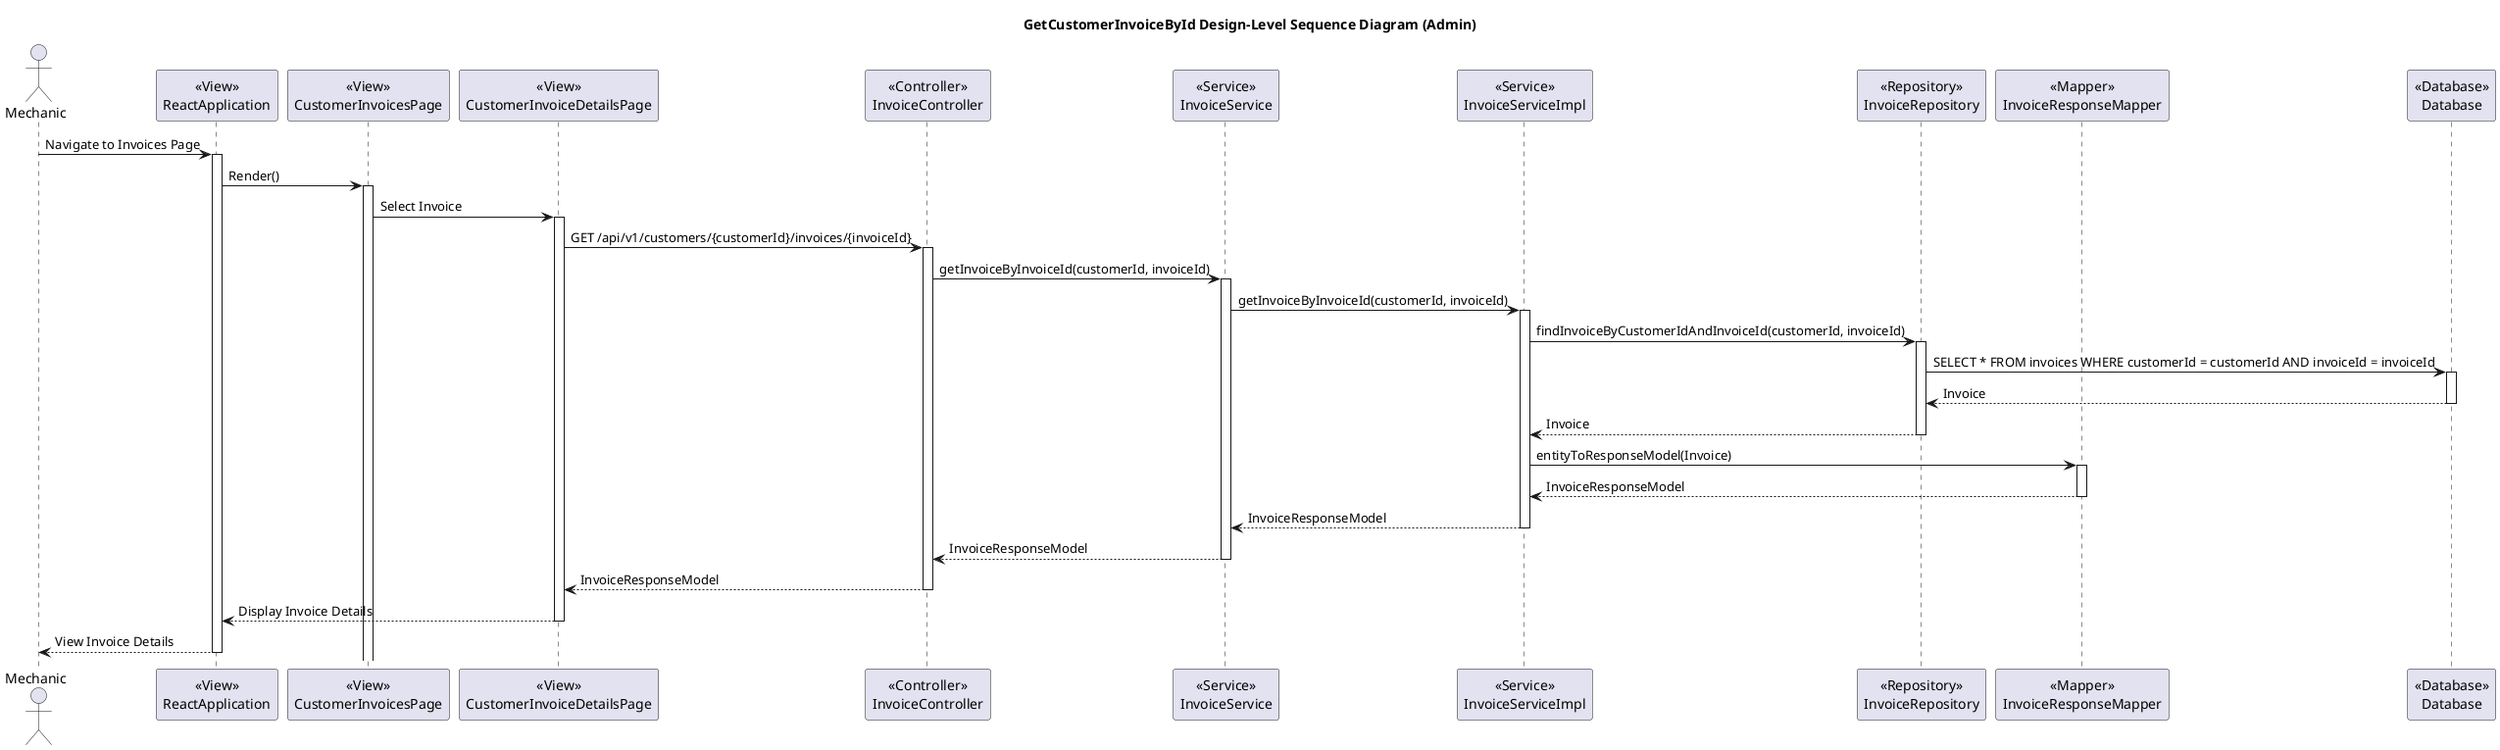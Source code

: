 @startuml
title GetCustomerInvoiceById Design-Level Sequence Diagram (Admin)

actor Mechanic

participant ReactApplication as "<<View>>\nReactApplication"
participant CustomerInvoicesPage as "<<View>>\nCustomerInvoicesPage"
participant CustomerInvoiceDetailsPage as "<<View>>\nCustomerInvoiceDetailsPage"
participant InvoiceController as "<<Controller>>\nInvoiceController"
participant InvoiceService as "<<Service>>\nInvoiceService"
participant InvoiceServiceImpl as "<<Service>>\nInvoiceServiceImpl"
participant InvoiceRepository as "<<Repository>>\nInvoiceRepository"
participant InvoiceResponseMapper as "<<Mapper>>\nInvoiceResponseMapper"
participant Database as "<<Database>>\nDatabase"

Mechanic -> ReactApplication: Navigate to Invoices Page
activate ReactApplication

ReactApplication -> CustomerInvoicesPage: Render()
activate CustomerInvoicesPage

CustomerInvoicesPage -> CustomerInvoiceDetailsPage: Select Invoice
activate CustomerInvoiceDetailsPage

CustomerInvoiceDetailsPage -> InvoiceController: GET /api/v1/customers/{customerId}/invoices/{invoiceId}
activate InvoiceController

InvoiceController -> InvoiceService: getInvoiceByInvoiceId(customerId, invoiceId)
activate InvoiceService

InvoiceService -> InvoiceServiceImpl: getInvoiceByInvoiceId(customerId, invoiceId)
activate InvoiceServiceImpl

InvoiceServiceImpl -> InvoiceRepository: findInvoiceByCustomerIdAndInvoiceId(customerId, invoiceId)
activate InvoiceRepository

InvoiceRepository -> Database: SELECT * FROM invoices WHERE customerId = customerId AND invoiceId = invoiceId
activate Database

Database --> InvoiceRepository: Invoice
deactivate Database

InvoiceRepository --> InvoiceServiceImpl: Invoice
deactivate InvoiceRepository

InvoiceServiceImpl -> InvoiceResponseMapper: entityToResponseModel(Invoice)
activate InvoiceResponseMapper

InvoiceResponseMapper --> InvoiceServiceImpl: InvoiceResponseModel
deactivate InvoiceResponseMapper

InvoiceServiceImpl --> InvoiceService: InvoiceResponseModel
deactivate InvoiceServiceImpl

InvoiceService --> InvoiceController: InvoiceResponseModel
deactivate InvoiceService

InvoiceController --> CustomerInvoiceDetailsPage: InvoiceResponseModel
deactivate InvoiceController

CustomerInvoiceDetailsPage --> ReactApplication: Display Invoice Details
deactivate CustomerInvoiceDetailsPage

ReactApplication --> Mechanic: View Invoice Details
deactivate ReactApplication

@enduml
